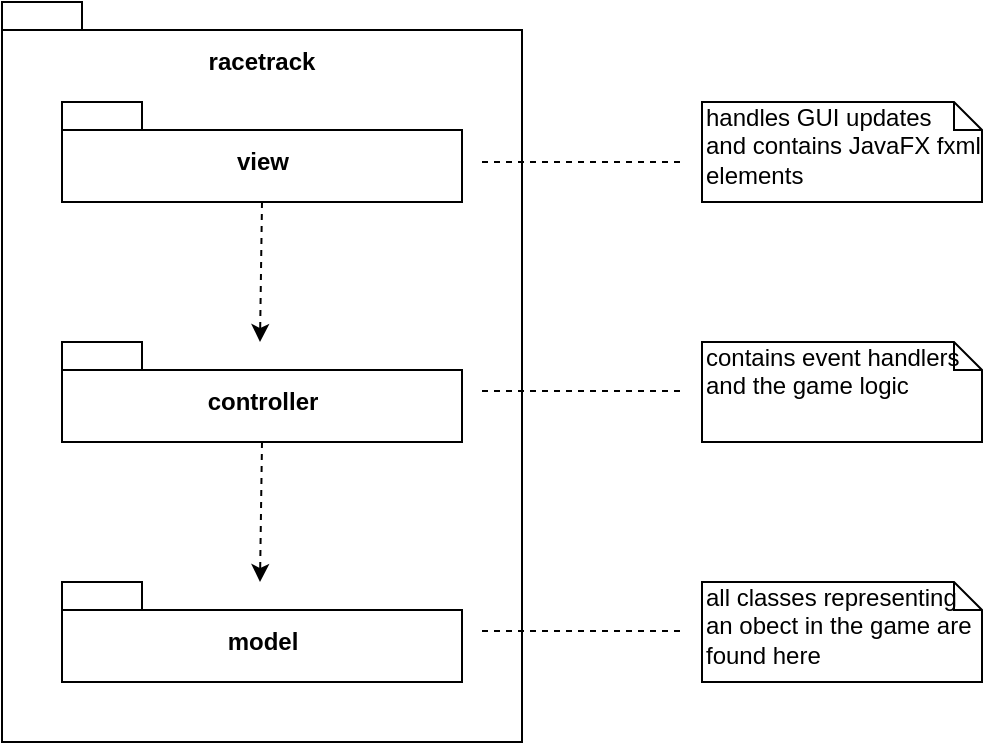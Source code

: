 <mxfile version="12.9.9" type="device"><diagram name="Page-1" id="e7e014a7-5840-1c2e-5031-d8a46d1fe8dd"><mxGraphModel dx="1106" dy="911" grid="1" gridSize="10" guides="1" tooltips="1" connect="1" arrows="1" fold="1" page="1" pageScale="1" pageWidth="1169" pageHeight="826" background="#ffffff" math="0" shadow="0"><root><mxCell id="0"/><mxCell id="1" parent="0"/><mxCell id="rzngLAWQDTcNE51oQ_x2-41" value="" style="shape=folder;fontStyle=1;spacingTop=10;tabWidth=40;tabHeight=14;tabPosition=left;html=1;" vertex="1" parent="1"><mxGeometry x="90" y="580" width="260" height="370" as="geometry"/></mxCell><mxCell id="rzngLAWQDTcNE51oQ_x2-42" value="view" style="shape=folder;fontStyle=1;spacingTop=10;tabWidth=40;tabHeight=14;tabPosition=left;html=1;" vertex="1" parent="1"><mxGeometry x="120" y="630" width="200" height="50" as="geometry"/></mxCell><mxCell id="rzngLAWQDTcNE51oQ_x2-43" value="controller" style="shape=folder;fontStyle=1;spacingTop=10;tabWidth=40;tabHeight=14;tabPosition=left;html=1;" vertex="1" parent="1"><mxGeometry x="120" y="750" width="200" height="50" as="geometry"/></mxCell><mxCell id="rzngLAWQDTcNE51oQ_x2-44" value="model" style="shape=folder;fontStyle=1;spacingTop=10;tabWidth=40;tabHeight=14;tabPosition=left;html=1;" vertex="1" parent="1"><mxGeometry x="120" y="870" width="200" height="50" as="geometry"/></mxCell><mxCell id="rzngLAWQDTcNE51oQ_x2-45" value="" style="endArrow=classic;html=1;exitX=0.5;exitY=1;exitDx=0;exitDy=0;exitPerimeter=0;dashed=1;" edge="1" parent="1" source="rzngLAWQDTcNE51oQ_x2-42"><mxGeometry width="50" height="50" relative="1" as="geometry"><mxPoint x="330" y="740" as="sourcePoint"/><mxPoint x="219" y="750" as="targetPoint"/></mxGeometry></mxCell><mxCell id="rzngLAWQDTcNE51oQ_x2-46" value="" style="endArrow=classic;html=1;exitX=0.5;exitY=1;exitDx=0;exitDy=0;exitPerimeter=0;dashed=1;" edge="1" parent="1" source="rzngLAWQDTcNE51oQ_x2-43"><mxGeometry width="50" height="50" relative="1" as="geometry"><mxPoint x="230" y="690" as="sourcePoint"/><mxPoint x="219" y="870" as="targetPoint"/></mxGeometry></mxCell><mxCell id="rzngLAWQDTcNE51oQ_x2-47" value="handles GUI updates &lt;br&gt;and contains JavaFX fxml elements" style="shape=note;whiteSpace=wrap;html=1;size=14;verticalAlign=top;align=left;spacingTop=-6;" vertex="1" parent="1"><mxGeometry x="440" y="630" width="140" height="50" as="geometry"/></mxCell><mxCell id="rzngLAWQDTcNE51oQ_x2-48" value="contains event handlers and the game logic" style="shape=note;whiteSpace=wrap;html=1;size=14;verticalAlign=top;align=left;spacingTop=-6;" vertex="1" parent="1"><mxGeometry x="440" y="750" width="140" height="50" as="geometry"/></mxCell><mxCell id="rzngLAWQDTcNE51oQ_x2-49" value="all classes representing an obect in the game are found here" style="shape=note;whiteSpace=wrap;html=1;size=14;verticalAlign=top;align=left;spacingTop=-6;" vertex="1" parent="1"><mxGeometry x="440" y="870" width="140" height="50" as="geometry"/></mxCell><mxCell id="rzngLAWQDTcNE51oQ_x2-50" value="" style="endArrow=none;dashed=1;html=1;" edge="1" parent="1"><mxGeometry width="50" height="50" relative="1" as="geometry"><mxPoint x="330" y="660" as="sourcePoint"/><mxPoint x="430" y="660" as="targetPoint"/></mxGeometry></mxCell><mxCell id="rzngLAWQDTcNE51oQ_x2-51" value="" style="endArrow=none;dashed=1;html=1;" edge="1" parent="1"><mxGeometry width="50" height="50" relative="1" as="geometry"><mxPoint x="330" y="774.5" as="sourcePoint"/><mxPoint x="430" y="774.5" as="targetPoint"/></mxGeometry></mxCell><mxCell id="rzngLAWQDTcNE51oQ_x2-52" value="" style="endArrow=none;dashed=1;html=1;" edge="1" parent="1"><mxGeometry width="50" height="50" relative="1" as="geometry"><mxPoint x="330" y="894.5" as="sourcePoint"/><mxPoint x="430" y="894.5" as="targetPoint"/></mxGeometry></mxCell><mxCell id="rzngLAWQDTcNE51oQ_x2-53" value="racetrack" style="text;html=1;strokeColor=none;fillColor=none;align=center;verticalAlign=middle;whiteSpace=wrap;rounded=0;fontStyle=1" vertex="1" parent="1"><mxGeometry x="185" y="600" width="70" height="20" as="geometry"/></mxCell></root></mxGraphModel></diagram></mxfile>